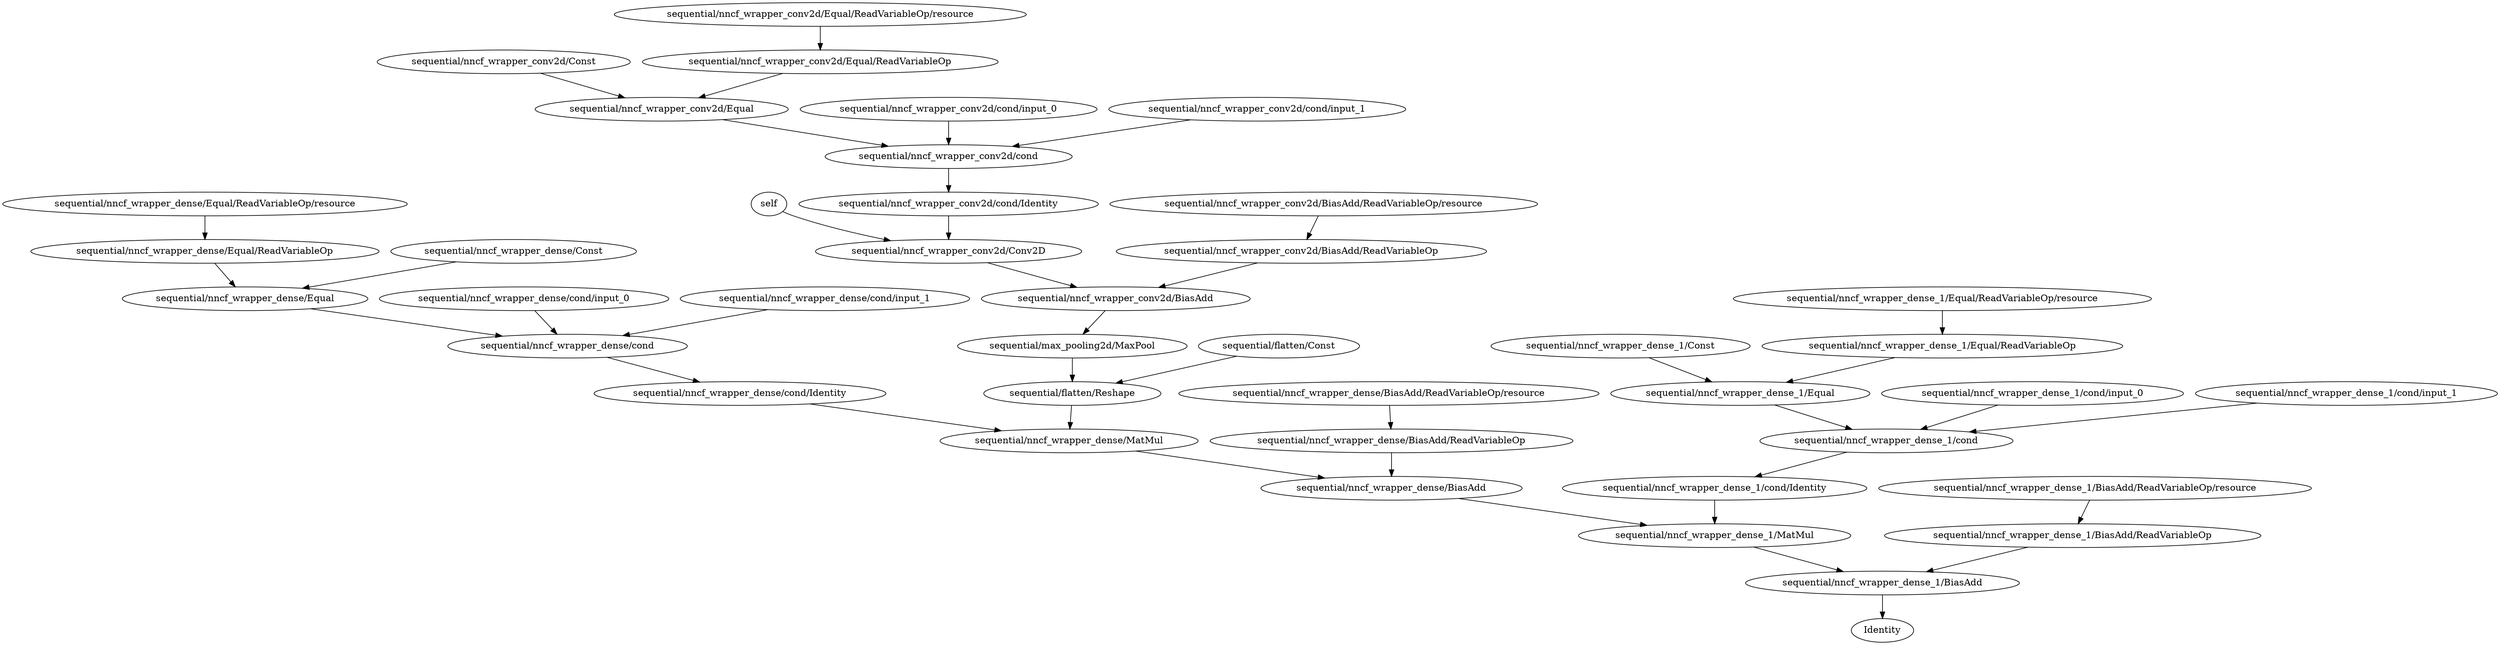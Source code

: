 strict digraph  {
self [op=Placeholder];
"sequential/nncf_wrapper_conv2d/Const" [op=Const];
"sequential/nncf_wrapper_conv2d/Equal/ReadVariableOp/resource" [op=Placeholder];
"sequential/nncf_wrapper_conv2d/Equal/ReadVariableOp" [op=ReadVariableOp];
"sequential/nncf_wrapper_conv2d/Equal" [op=Equal];
"sequential/nncf_wrapper_conv2d/cond/input_0" [op=Placeholder];
"sequential/nncf_wrapper_conv2d/cond/input_1" [op=Placeholder];
"sequential/nncf_wrapper_conv2d/cond" [op=If];
"sequential/nncf_wrapper_conv2d/cond/Identity" [op=Identity];
"sequential/nncf_wrapper_conv2d/Conv2D" [op=Conv2D];
"sequential/nncf_wrapper_conv2d/BiasAdd/ReadVariableOp/resource" [op=Placeholder];
"sequential/nncf_wrapper_conv2d/BiasAdd/ReadVariableOp" [op=ReadVariableOp];
"sequential/nncf_wrapper_conv2d/BiasAdd" [op=BiasAdd];
"sequential/max_pooling2d/MaxPool" [op=MaxPool];
"sequential/flatten/Const" [op=Const];
"sequential/flatten/Reshape" [op=Reshape];
"sequential/nncf_wrapper_dense/Const" [op=Const];
"sequential/nncf_wrapper_dense/Equal/ReadVariableOp/resource" [op=Placeholder];
"sequential/nncf_wrapper_dense/Equal/ReadVariableOp" [op=ReadVariableOp];
"sequential/nncf_wrapper_dense/Equal" [op=Equal];
"sequential/nncf_wrapper_dense/cond/input_0" [op=Placeholder];
"sequential/nncf_wrapper_dense/cond/input_1" [op=Placeholder];
"sequential/nncf_wrapper_dense/cond" [op=If];
"sequential/nncf_wrapper_dense/cond/Identity" [op=Identity];
"sequential/nncf_wrapper_dense/MatMul" [op=MatMul];
"sequential/nncf_wrapper_dense/BiasAdd/ReadVariableOp/resource" [op=Placeholder];
"sequential/nncf_wrapper_dense/BiasAdd/ReadVariableOp" [op=ReadVariableOp];
"sequential/nncf_wrapper_dense/BiasAdd" [op=BiasAdd];
"sequential/nncf_wrapper_dense_1/Const" [op=Const];
"sequential/nncf_wrapper_dense_1/Equal/ReadVariableOp/resource" [op=Placeholder];
"sequential/nncf_wrapper_dense_1/Equal/ReadVariableOp" [op=ReadVariableOp];
"sequential/nncf_wrapper_dense_1/Equal" [op=Equal];
"sequential/nncf_wrapper_dense_1/cond/input_0" [op=Placeholder];
"sequential/nncf_wrapper_dense_1/cond/input_1" [op=Placeholder];
"sequential/nncf_wrapper_dense_1/cond" [op=If];
"sequential/nncf_wrapper_dense_1/cond/Identity" [op=Identity];
"sequential/nncf_wrapper_dense_1/MatMul" [op=MatMul];
"sequential/nncf_wrapper_dense_1/BiasAdd/ReadVariableOp/resource" [op=Placeholder];
"sequential/nncf_wrapper_dense_1/BiasAdd/ReadVariableOp" [op=ReadVariableOp];
"sequential/nncf_wrapper_dense_1/BiasAdd" [op=BiasAdd];
Identity [op=Identity];
self -> "sequential/nncf_wrapper_conv2d/Conv2D";
"sequential/nncf_wrapper_conv2d/Const" -> "sequential/nncf_wrapper_conv2d/Equal";
"sequential/nncf_wrapper_conv2d/Equal/ReadVariableOp/resource" -> "sequential/nncf_wrapper_conv2d/Equal/ReadVariableOp";
"sequential/nncf_wrapper_conv2d/Equal/ReadVariableOp" -> "sequential/nncf_wrapper_conv2d/Equal";
"sequential/nncf_wrapper_conv2d/Equal" -> "sequential/nncf_wrapper_conv2d/cond";
"sequential/nncf_wrapper_conv2d/cond/input_0" -> "sequential/nncf_wrapper_conv2d/cond";
"sequential/nncf_wrapper_conv2d/cond/input_1" -> "sequential/nncf_wrapper_conv2d/cond";
"sequential/nncf_wrapper_conv2d/cond" -> "sequential/nncf_wrapper_conv2d/cond/Identity";
"sequential/nncf_wrapper_conv2d/cond/Identity" -> "sequential/nncf_wrapper_conv2d/Conv2D";
"sequential/nncf_wrapper_conv2d/Conv2D" -> "sequential/nncf_wrapper_conv2d/BiasAdd";
"sequential/nncf_wrapper_conv2d/BiasAdd/ReadVariableOp/resource" -> "sequential/nncf_wrapper_conv2d/BiasAdd/ReadVariableOp";
"sequential/nncf_wrapper_conv2d/BiasAdd/ReadVariableOp" -> "sequential/nncf_wrapper_conv2d/BiasAdd";
"sequential/nncf_wrapper_conv2d/BiasAdd" -> "sequential/max_pooling2d/MaxPool";
"sequential/max_pooling2d/MaxPool" -> "sequential/flatten/Reshape";
"sequential/flatten/Const" -> "sequential/flatten/Reshape";
"sequential/flatten/Reshape" -> "sequential/nncf_wrapper_dense/MatMul";
"sequential/nncf_wrapper_dense/Const" -> "sequential/nncf_wrapper_dense/Equal";
"sequential/nncf_wrapper_dense/Equal/ReadVariableOp/resource" -> "sequential/nncf_wrapper_dense/Equal/ReadVariableOp";
"sequential/nncf_wrapper_dense/Equal/ReadVariableOp" -> "sequential/nncf_wrapper_dense/Equal";
"sequential/nncf_wrapper_dense/Equal" -> "sequential/nncf_wrapper_dense/cond";
"sequential/nncf_wrapper_dense/cond/input_0" -> "sequential/nncf_wrapper_dense/cond";
"sequential/nncf_wrapper_dense/cond/input_1" -> "sequential/nncf_wrapper_dense/cond";
"sequential/nncf_wrapper_dense/cond" -> "sequential/nncf_wrapper_dense/cond/Identity";
"sequential/nncf_wrapper_dense/cond/Identity" -> "sequential/nncf_wrapper_dense/MatMul";
"sequential/nncf_wrapper_dense/MatMul" -> "sequential/nncf_wrapper_dense/BiasAdd";
"sequential/nncf_wrapper_dense/BiasAdd/ReadVariableOp/resource" -> "sequential/nncf_wrapper_dense/BiasAdd/ReadVariableOp";
"sequential/nncf_wrapper_dense/BiasAdd/ReadVariableOp" -> "sequential/nncf_wrapper_dense/BiasAdd";
"sequential/nncf_wrapper_dense/BiasAdd" -> "sequential/nncf_wrapper_dense_1/MatMul";
"sequential/nncf_wrapper_dense_1/Const" -> "sequential/nncf_wrapper_dense_1/Equal";
"sequential/nncf_wrapper_dense_1/Equal/ReadVariableOp/resource" -> "sequential/nncf_wrapper_dense_1/Equal/ReadVariableOp";
"sequential/nncf_wrapper_dense_1/Equal/ReadVariableOp" -> "sequential/nncf_wrapper_dense_1/Equal";
"sequential/nncf_wrapper_dense_1/Equal" -> "sequential/nncf_wrapper_dense_1/cond";
"sequential/nncf_wrapper_dense_1/cond/input_0" -> "sequential/nncf_wrapper_dense_1/cond";
"sequential/nncf_wrapper_dense_1/cond/input_1" -> "sequential/nncf_wrapper_dense_1/cond";
"sequential/nncf_wrapper_dense_1/cond" -> "sequential/nncf_wrapper_dense_1/cond/Identity";
"sequential/nncf_wrapper_dense_1/cond/Identity" -> "sequential/nncf_wrapper_dense_1/MatMul";
"sequential/nncf_wrapper_dense_1/MatMul" -> "sequential/nncf_wrapper_dense_1/BiasAdd";
"sequential/nncf_wrapper_dense_1/BiasAdd/ReadVariableOp/resource" -> "sequential/nncf_wrapper_dense_1/BiasAdd/ReadVariableOp";
"sequential/nncf_wrapper_dense_1/BiasAdd/ReadVariableOp" -> "sequential/nncf_wrapper_dense_1/BiasAdd";
"sequential/nncf_wrapper_dense_1/BiasAdd" -> Identity;
}
